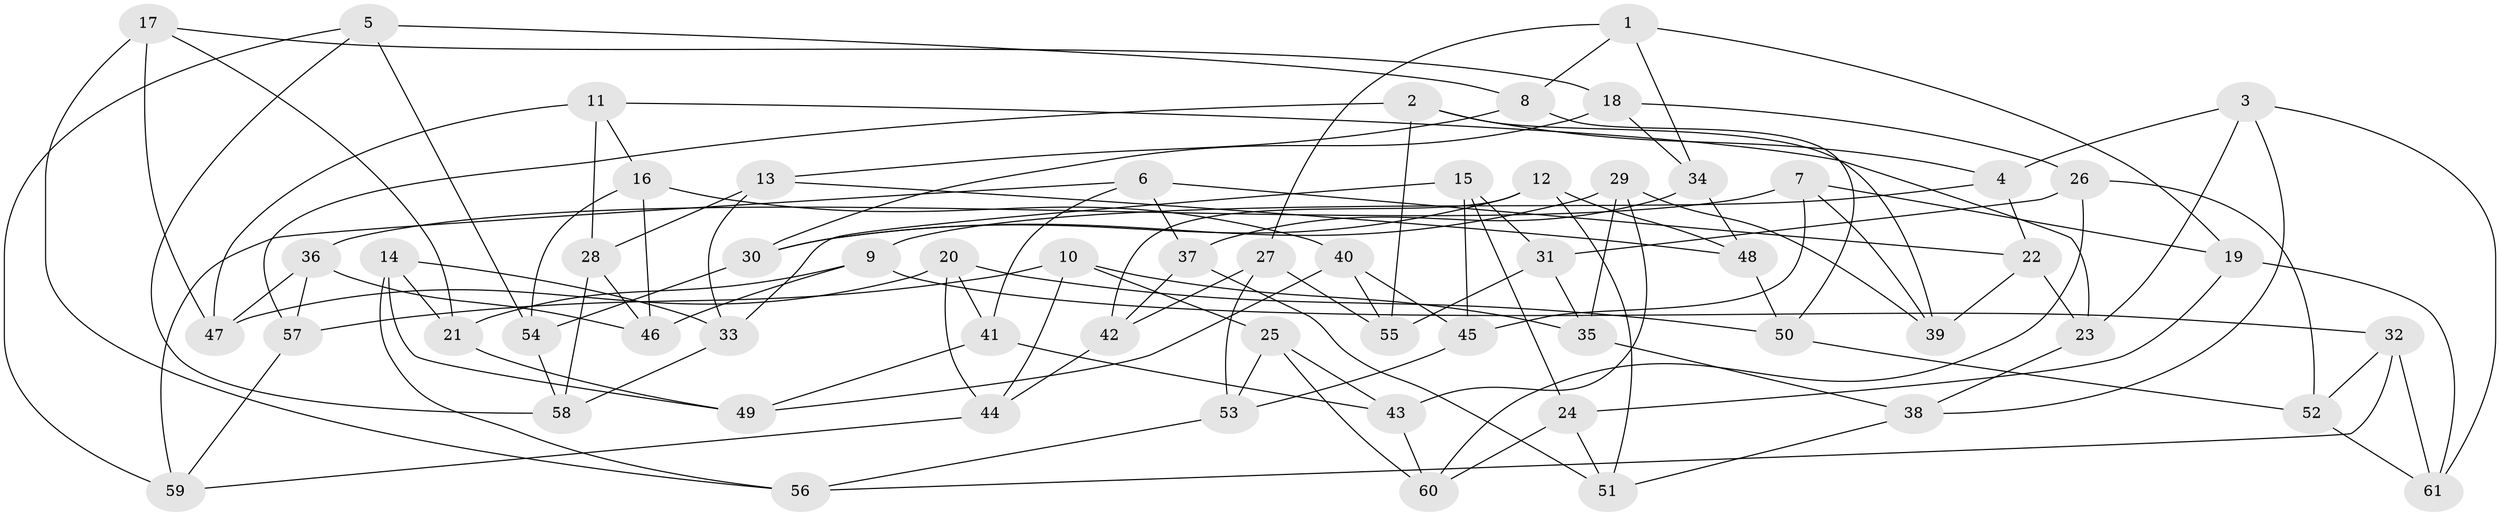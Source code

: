 // Generated by graph-tools (version 1.1) at 2025/03/03/09/25 03:03:08]
// undirected, 61 vertices, 122 edges
graph export_dot {
graph [start="1"]
  node [color=gray90,style=filled];
  1;
  2;
  3;
  4;
  5;
  6;
  7;
  8;
  9;
  10;
  11;
  12;
  13;
  14;
  15;
  16;
  17;
  18;
  19;
  20;
  21;
  22;
  23;
  24;
  25;
  26;
  27;
  28;
  29;
  30;
  31;
  32;
  33;
  34;
  35;
  36;
  37;
  38;
  39;
  40;
  41;
  42;
  43;
  44;
  45;
  46;
  47;
  48;
  49;
  50;
  51;
  52;
  53;
  54;
  55;
  56;
  57;
  58;
  59;
  60;
  61;
  1 -- 19;
  1 -- 8;
  1 -- 27;
  1 -- 34;
  2 -- 4;
  2 -- 39;
  2 -- 57;
  2 -- 55;
  3 -- 61;
  3 -- 4;
  3 -- 23;
  3 -- 38;
  4 -- 9;
  4 -- 22;
  5 -- 59;
  5 -- 54;
  5 -- 8;
  5 -- 58;
  6 -- 41;
  6 -- 59;
  6 -- 22;
  6 -- 37;
  7 -- 39;
  7 -- 19;
  7 -- 36;
  7 -- 45;
  8 -- 13;
  8 -- 50;
  9 -- 46;
  9 -- 32;
  9 -- 21;
  10 -- 35;
  10 -- 44;
  10 -- 57;
  10 -- 25;
  11 -- 16;
  11 -- 23;
  11 -- 47;
  11 -- 28;
  12 -- 30;
  12 -- 51;
  12 -- 42;
  12 -- 48;
  13 -- 33;
  13 -- 28;
  13 -- 48;
  14 -- 56;
  14 -- 49;
  14 -- 21;
  14 -- 33;
  15 -- 24;
  15 -- 45;
  15 -- 33;
  15 -- 31;
  16 -- 46;
  16 -- 40;
  16 -- 54;
  17 -- 18;
  17 -- 47;
  17 -- 56;
  17 -- 21;
  18 -- 30;
  18 -- 34;
  18 -- 26;
  19 -- 61;
  19 -- 24;
  20 -- 44;
  20 -- 47;
  20 -- 41;
  20 -- 50;
  21 -- 49;
  22 -- 39;
  22 -- 23;
  23 -- 38;
  24 -- 60;
  24 -- 51;
  25 -- 60;
  25 -- 53;
  25 -- 43;
  26 -- 31;
  26 -- 52;
  26 -- 60;
  27 -- 53;
  27 -- 55;
  27 -- 42;
  28 -- 46;
  28 -- 58;
  29 -- 35;
  29 -- 43;
  29 -- 39;
  29 -- 30;
  30 -- 54;
  31 -- 35;
  31 -- 55;
  32 -- 52;
  32 -- 61;
  32 -- 56;
  33 -- 58;
  34 -- 37;
  34 -- 48;
  35 -- 38;
  36 -- 47;
  36 -- 57;
  36 -- 46;
  37 -- 42;
  37 -- 51;
  38 -- 51;
  40 -- 55;
  40 -- 45;
  40 -- 49;
  41 -- 49;
  41 -- 43;
  42 -- 44;
  43 -- 60;
  44 -- 59;
  45 -- 53;
  48 -- 50;
  50 -- 52;
  52 -- 61;
  53 -- 56;
  54 -- 58;
  57 -- 59;
}
